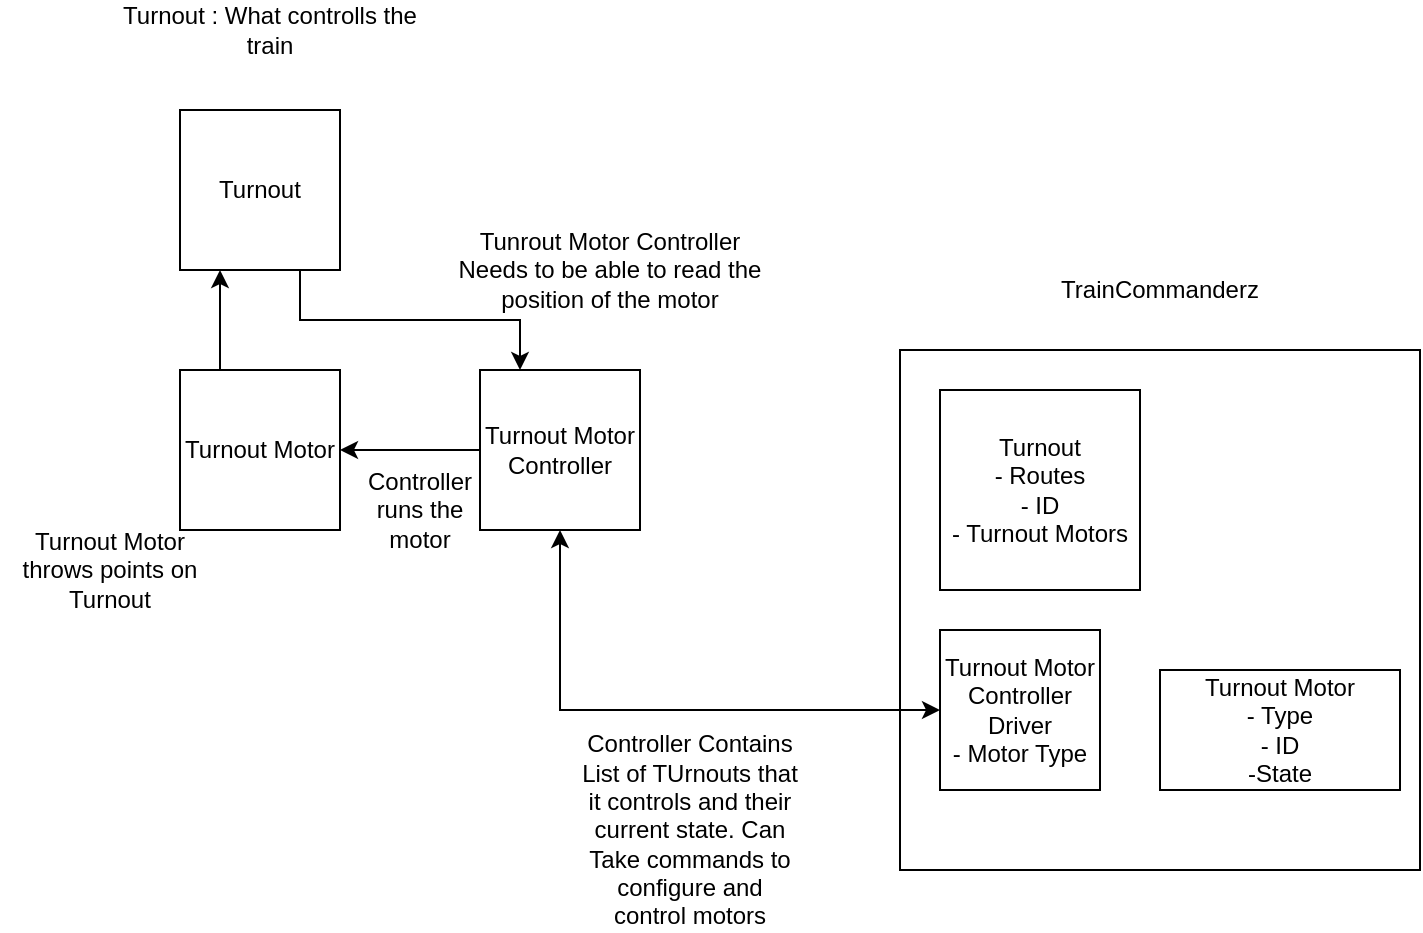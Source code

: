 <mxfile version="13.10.0" type="embed">
    <diagram id="Ja-otaxSTvdwpBFAehwX" name="Page-1">
        <mxGraphModel dx="861" dy="481" grid="1" gridSize="10" guides="1" tooltips="1" connect="1" arrows="1" fold="1" page="1" pageScale="1" pageWidth="850" pageHeight="1100" math="0" shadow="0">
            <root>
                <mxCell id="0"/>
                <mxCell id="1" parent="0"/>
                <mxCell id="16" style="edgeStyle=orthogonalEdgeStyle;rounded=0;orthogonalLoop=1;jettySize=auto;html=1;exitX=0.75;exitY=1;exitDx=0;exitDy=0;entryX=0.25;entryY=0;entryDx=0;entryDy=0;" edge="1" parent="1" source="2" target="4">
                    <mxGeometry relative="1" as="geometry"/>
                </mxCell>
                <mxCell id="2" value="Turnout" style="whiteSpace=wrap;html=1;aspect=fixed;" vertex="1" parent="1">
                    <mxGeometry x="110" y="120" width="80" height="80" as="geometry"/>
                </mxCell>
                <mxCell id="14" style="edgeStyle=orthogonalEdgeStyle;rounded=0;orthogonalLoop=1;jettySize=auto;html=1;exitX=0.25;exitY=0;exitDx=0;exitDy=0;entryX=0.25;entryY=1;entryDx=0;entryDy=0;" edge="1" parent="1" source="3" target="2">
                    <mxGeometry relative="1" as="geometry"/>
                </mxCell>
                <mxCell id="3" value="Turnout Motor" style="whiteSpace=wrap;html=1;aspect=fixed;" vertex="1" parent="1">
                    <mxGeometry x="110" y="250" width="80" height="80" as="geometry"/>
                </mxCell>
                <mxCell id="13" style="edgeStyle=orthogonalEdgeStyle;rounded=0;orthogonalLoop=1;jettySize=auto;html=1;exitX=0;exitY=0.5;exitDx=0;exitDy=0;entryX=1;entryY=0.5;entryDx=0;entryDy=0;" edge="1" parent="1" source="4" target="3">
                    <mxGeometry relative="1" as="geometry"/>
                </mxCell>
                <mxCell id="4" value="Turnout Motor Controller" style="whiteSpace=wrap;html=1;aspect=fixed;" vertex="1" parent="1">
                    <mxGeometry x="260" y="250" width="80" height="80" as="geometry"/>
                </mxCell>
                <mxCell id="6" value="" style="whiteSpace=wrap;html=1;aspect=fixed;" vertex="1" parent="1">
                    <mxGeometry x="470" y="240" width="260" height="260" as="geometry"/>
                </mxCell>
                <mxCell id="7" value="TrainCommanderz" style="text;html=1;strokeColor=none;fillColor=none;align=center;verticalAlign=middle;whiteSpace=wrap;rounded=0;" vertex="1" parent="1">
                    <mxGeometry x="580" y="200" width="40" height="20" as="geometry"/>
                </mxCell>
                <mxCell id="12" style="edgeStyle=orthogonalEdgeStyle;rounded=0;orthogonalLoop=1;jettySize=auto;html=1;exitX=0;exitY=0.5;exitDx=0;exitDy=0;entryX=0.5;entryY=1;entryDx=0;entryDy=0;startArrow=classic;startFill=1;" edge="1" parent="1" source="8" target="4">
                    <mxGeometry relative="1" as="geometry"/>
                </mxCell>
                <mxCell id="8" value="Turnout Motor Controller Driver&lt;br&gt;- Motor Type" style="whiteSpace=wrap;html=1;aspect=fixed;" vertex="1" parent="1">
                    <mxGeometry x="490" y="380" width="80" height="80" as="geometry"/>
                </mxCell>
                <mxCell id="9" value="Turnout&lt;br&gt;- Routes&lt;br&gt;- ID&lt;br&gt;- Turnout Motors" style="whiteSpace=wrap;html=1;aspect=fixed;" vertex="1" parent="1">
                    <mxGeometry x="490" y="260" width="100" height="100" as="geometry"/>
                </mxCell>
                <mxCell id="10" value="Turnout Motor&lt;br&gt;- Type&lt;br&gt;- ID&lt;br&gt;-State" style="rounded=0;whiteSpace=wrap;html=1;" vertex="1" parent="1">
                    <mxGeometry x="600" y="400" width="120" height="60" as="geometry"/>
                </mxCell>
                <mxCell id="17" value="Turnout : What controlls the train" style="text;html=1;strokeColor=none;fillColor=none;align=center;verticalAlign=middle;whiteSpace=wrap;rounded=0;" vertex="1" parent="1">
                    <mxGeometry x="80" y="70" width="150" height="20" as="geometry"/>
                </mxCell>
                <mxCell id="18" value="Tunrout Motor Controller Needs to be able to read the position of the motor" style="text;html=1;strokeColor=none;fillColor=none;align=center;verticalAlign=middle;whiteSpace=wrap;rounded=0;" vertex="1" parent="1">
                    <mxGeometry x="240" y="190" width="170" height="20" as="geometry"/>
                </mxCell>
                <mxCell id="19" value="Turnout Motor throws points on Turnout" style="text;html=1;strokeColor=none;fillColor=none;align=center;verticalAlign=middle;whiteSpace=wrap;rounded=0;" vertex="1" parent="1">
                    <mxGeometry x="20" y="340" width="110" height="20" as="geometry"/>
                </mxCell>
                <mxCell id="20" value="Controller runs the motor" style="text;html=1;strokeColor=none;fillColor=none;align=center;verticalAlign=middle;whiteSpace=wrap;rounded=0;" vertex="1" parent="1">
                    <mxGeometry x="210" y="310" width="40" height="20" as="geometry"/>
                </mxCell>
                <mxCell id="22" value="Controller Contains List of TUrnouts that it controls and their current state. Can Take commands to configure and control motors" style="text;html=1;strokeColor=none;fillColor=none;align=center;verticalAlign=middle;whiteSpace=wrap;rounded=0;" vertex="1" parent="1">
                    <mxGeometry x="310" y="470" width="110" height="20" as="geometry"/>
                </mxCell>
            </root>
        </mxGraphModel>
    </diagram>
</mxfile>